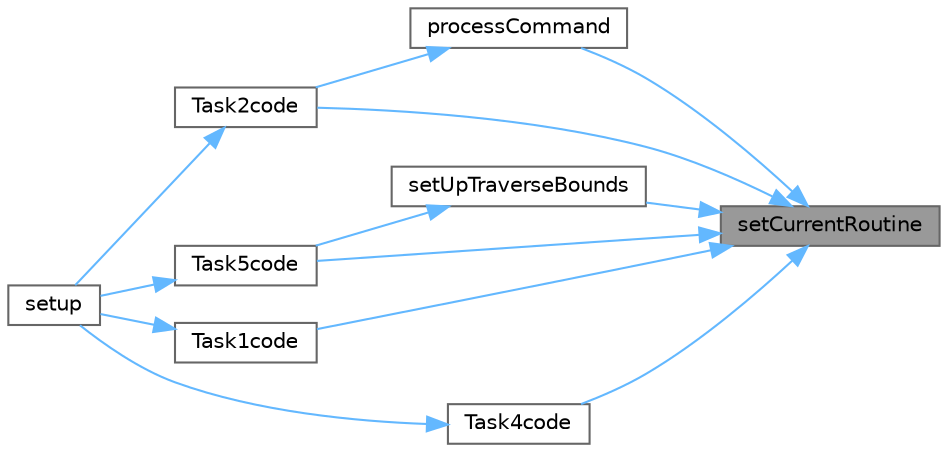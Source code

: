 digraph "setCurrentRoutine"
{
 // LATEX_PDF_SIZE
  bgcolor="transparent";
  edge [fontname=Helvetica,fontsize=10,labelfontname=Helvetica,labelfontsize=10];
  node [fontname=Helvetica,fontsize=10,shape=box,height=0.2,width=0.4];
  rankdir="RL";
  Node1 [id="Node000001",label="setCurrentRoutine",height=0.2,width=0.4,color="gray40", fillcolor="grey60", style="filled", fontcolor="black",tooltip="Sets the current routine of the system."];
  Node1 -> Node2 [id="edge1_Node000001_Node000002",dir="back",color="steelblue1",style="solid",tooltip=" "];
  Node2 [id="Node000002",label="processCommand",height=0.2,width=0.4,color="grey40", fillcolor="white", style="filled",URL="$plunger_8cpp.html#a85b0200d9a75a6f9ed0d963f11544b5a",tooltip="Processes incoming commands and performs the corresponding actions."];
  Node2 -> Node3 [id="edge2_Node000002_Node000003",dir="back",color="steelblue1",style="solid",tooltip=" "];
  Node3 [id="Node000003",label="Task2code",height=0.2,width=0.4,color="grey40", fillcolor="white", style="filled",URL="$task2_code_8cpp.html#a71efa60963a8c7dea6e1463f17eb2e1c",tooltip="Task 2 code."];
  Node3 -> Node4 [id="edge3_Node000003_Node000004",dir="back",color="steelblue1",style="solid",tooltip=" "];
  Node4 [id="Node000004",label="setup",height=0.2,width=0.4,color="grey40", fillcolor="white", style="filled",URL="$main_8cpp.html#a4fc01d736fe50cf5b977f755b675f11d",tooltip="Setup function."];
  Node1 -> Node5 [id="edge4_Node000001_Node000005",dir="back",color="steelblue1",style="solid",tooltip=" "];
  Node5 [id="Node000005",label="setUpTraverseBounds",height=0.2,width=0.4,color="grey40", fillcolor="white", style="filled",URL="$i2c_sensor_lib_8cpp.html#ae31b7ec5ab136707a986d33e0af69288",tooltip="Sets up the traverse bounds by homing and placing the motor."];
  Node5 -> Node6 [id="edge5_Node000005_Node000006",dir="back",color="steelblue1",style="solid",tooltip=" "];
  Node6 [id="Node000006",label="Task5code",height=0.2,width=0.4,color="grey40", fillcolor="white", style="filled",URL="$task5_code_8cpp.html#a6fea463be5c34eaaccf808e3ade9d41d",tooltip="Task 5 code."];
  Node6 -> Node4 [id="edge6_Node000006_Node000004",dir="back",color="steelblue1",style="solid",tooltip=" "];
  Node1 -> Node7 [id="edge7_Node000001_Node000007",dir="back",color="steelblue1",style="solid",tooltip=" "];
  Node7 [id="Node000007",label="Task1code",height=0.2,width=0.4,color="grey40", fillcolor="white", style="filled",URL="$task1_code_8cpp.html#a4b55db21f69ba1de08b15896642275af",tooltip="Task 1 code."];
  Node7 -> Node4 [id="edge8_Node000007_Node000004",dir="back",color="steelblue1",style="solid",tooltip=" "];
  Node1 -> Node3 [id="edge9_Node000001_Node000003",dir="back",color="steelblue1",style="solid",tooltip=" "];
  Node1 -> Node8 [id="edge10_Node000001_Node000008",dir="back",color="steelblue1",style="solid",tooltip=" "];
  Node8 [id="Node000008",label="Task4code",height=0.2,width=0.4,color="grey40", fillcolor="white", style="filled",URL="$task4_code_8cpp.html#a8de755b395c3beb0f4c372ba9204d196",tooltip="Task 4 code."];
  Node8 -> Node4 [id="edge11_Node000008_Node000004",dir="back",color="steelblue1",style="solid",tooltip=" "];
  Node1 -> Node6 [id="edge12_Node000001_Node000006",dir="back",color="steelblue1",style="solid",tooltip=" "];
}
